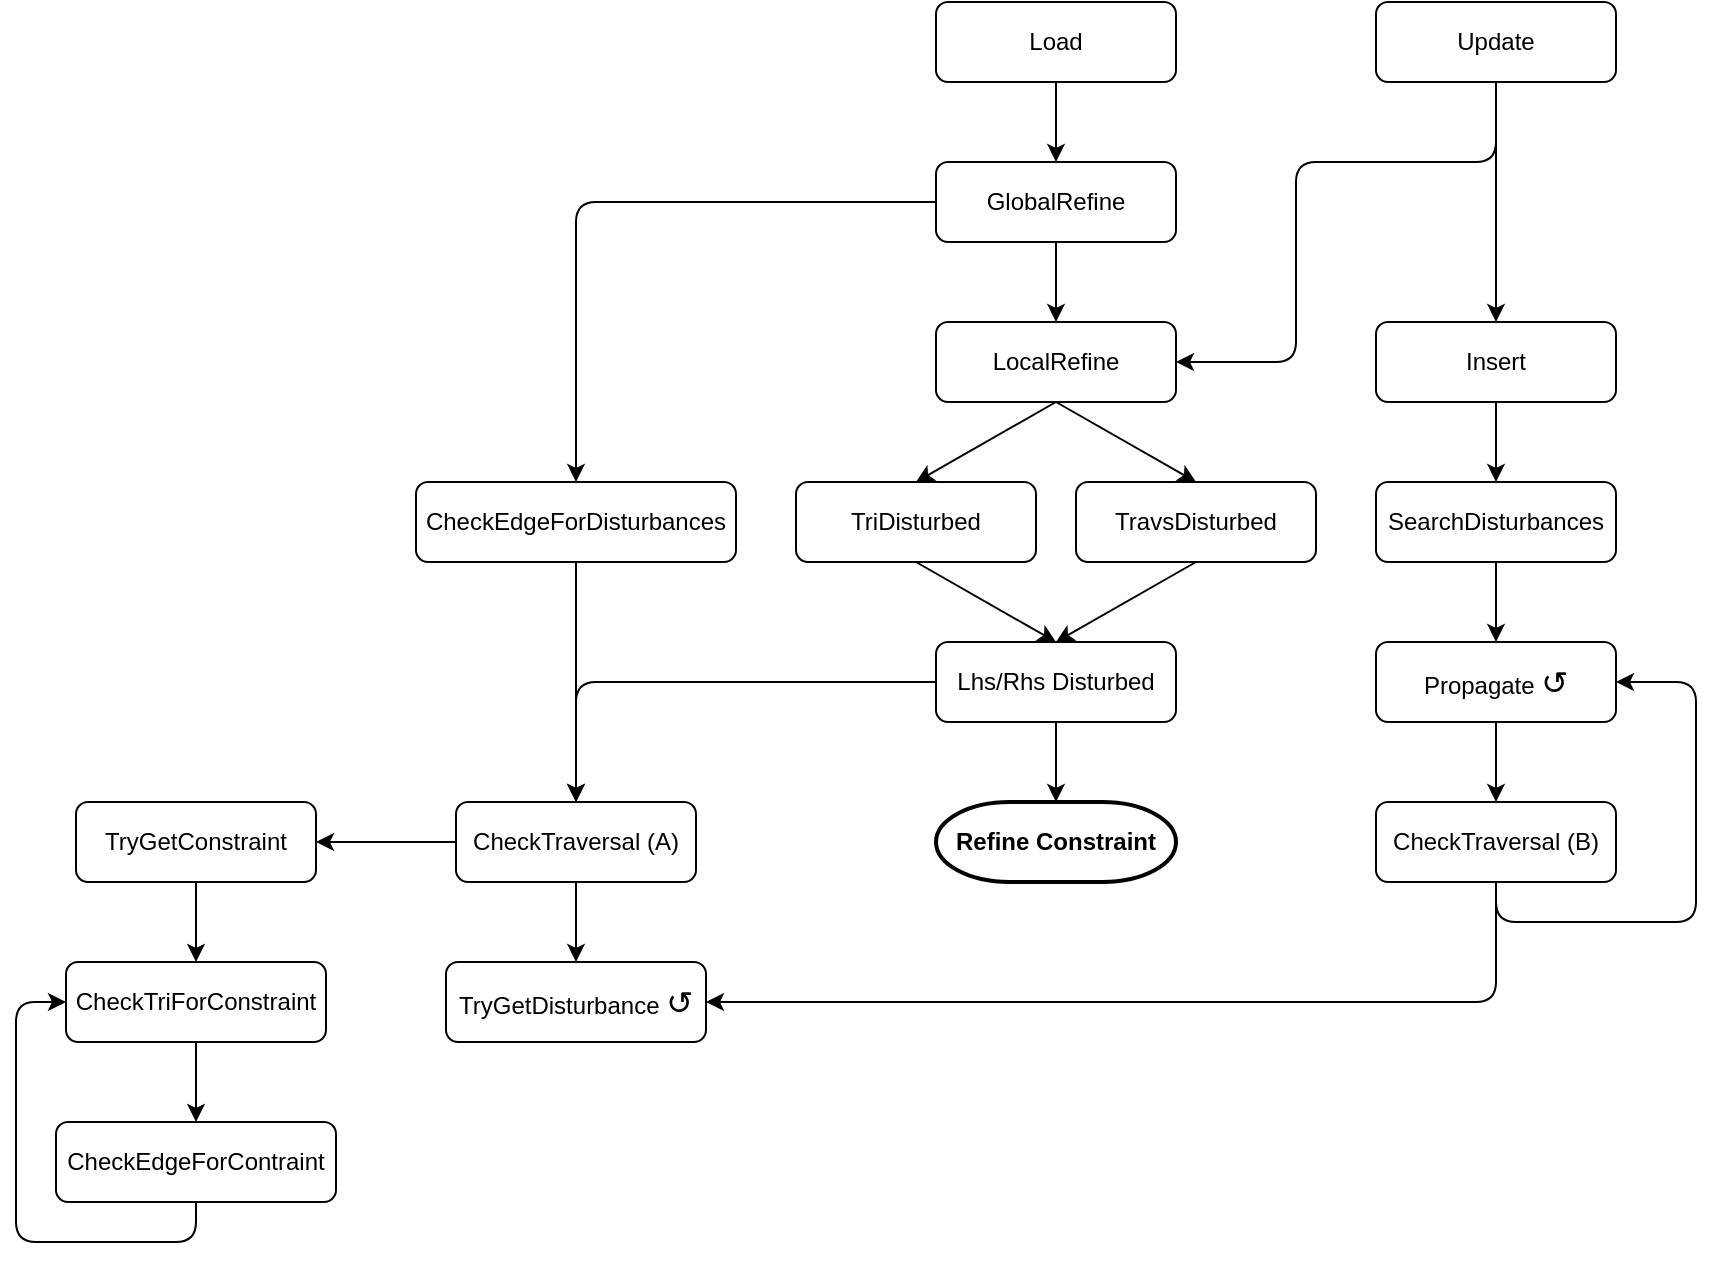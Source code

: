 <mxfile version="13.11.0" type="device"><diagram id="95n2bodu8DEtAMeuXBe6" name="Page-1"><mxGraphModel dx="1422" dy="773" grid="1" gridSize="10" guides="1" tooltips="1" connect="1" arrows="1" fold="1" page="1" pageScale="1" pageWidth="3300" pageHeight="4681" math="0" shadow="0"><root><mxCell id="0"/><mxCell id="1" parent="0"/><mxCell id="nzlm0IgWbBykL8U1U3XR-3" value="GlobalRefine" style="rounded=1;whiteSpace=wrap;html=1;" vertex="1" parent="1"><mxGeometry x="880" y="280" width="120" height="40" as="geometry"/></mxCell><mxCell id="nzlm0IgWbBykL8U1U3XR-4" value="&lt;div&gt;LocalRefine&lt;/div&gt;" style="rounded=1;whiteSpace=wrap;html=1;" vertex="1" parent="1"><mxGeometry x="880" y="360" width="120" height="40" as="geometry"/></mxCell><mxCell id="nzlm0IgWbBykL8U1U3XR-5" value="TriDisturbed" style="rounded=1;whiteSpace=wrap;html=1;" vertex="1" parent="1"><mxGeometry x="810" y="440" width="120" height="40" as="geometry"/></mxCell><mxCell id="nzlm0IgWbBykL8U1U3XR-6" value="Lhs/Rhs Disturbed" style="rounded=1;whiteSpace=wrap;html=1;" vertex="1" parent="1"><mxGeometry x="880" y="520" width="120" height="40" as="geometry"/></mxCell><mxCell id="nzlm0IgWbBykL8U1U3XR-7" value="CheckTraversal (A)" style="rounded=1;whiteSpace=wrap;html=1;" vertex="1" parent="1"><mxGeometry x="640" y="600" width="120" height="40" as="geometry"/></mxCell><mxCell id="nzlm0IgWbBykL8U1U3XR-8" value="CheckEdgeForDisturbances" style="rounded=1;whiteSpace=wrap;html=1;" vertex="1" parent="1"><mxGeometry x="620" y="440" width="160" height="40" as="geometry"/></mxCell><mxCell id="nzlm0IgWbBykL8U1U3XR-9" value="" style="endArrow=classic;html=1;entryX=0.5;entryY=0;entryDx=0;entryDy=0;" edge="1" parent="1" target="nzlm0IgWbBykL8U1U3XR-8"><mxGeometry width="50" height="50" relative="1" as="geometry"><mxPoint x="880" y="300" as="sourcePoint"/><mxPoint x="760" y="470" as="targetPoint"/><Array as="points"><mxPoint x="700" y="300"/></Array></mxGeometry></mxCell><mxCell id="nzlm0IgWbBykL8U1U3XR-10" value="" style="endArrow=classic;html=1;exitX=0.5;exitY=1;exitDx=0;exitDy=0;entryX=0.5;entryY=0;entryDx=0;entryDy=0;" edge="1" parent="1" source="nzlm0IgWbBykL8U1U3XR-8" target="nzlm0IgWbBykL8U1U3XR-7"><mxGeometry width="50" height="50" relative="1" as="geometry"><mxPoint x="330" y="500" as="sourcePoint"/><mxPoint x="380" y="450" as="targetPoint"/><Array as="points"/></mxGeometry></mxCell><mxCell id="nzlm0IgWbBykL8U1U3XR-11" value="" style="endArrow=classic;html=1;exitX=0.5;exitY=1;exitDx=0;exitDy=0;entryX=0.5;entryY=0;entryDx=0;entryDy=0;" edge="1" parent="1" source="nzlm0IgWbBykL8U1U3XR-31" target="nzlm0IgWbBykL8U1U3XR-3"><mxGeometry width="50" height="50" relative="1" as="geometry"><mxPoint x="740" y="560" as="sourcePoint"/><mxPoint x="890" y="630" as="targetPoint"/></mxGeometry></mxCell><mxCell id="nzlm0IgWbBykL8U1U3XR-12" value="" style="endArrow=classic;html=1;exitX=0.5;exitY=1;exitDx=0;exitDy=0;entryX=0.5;entryY=0;entryDx=0;entryDy=0;" edge="1" parent="1" source="nzlm0IgWbBykL8U1U3XR-4" target="nzlm0IgWbBykL8U1U3XR-5"><mxGeometry width="50" height="50" relative="1" as="geometry"><mxPoint x="950" y="310" as="sourcePoint"/><mxPoint x="950" y="370" as="targetPoint"/></mxGeometry></mxCell><mxCell id="nzlm0IgWbBykL8U1U3XR-13" value="" style="endArrow=classic;html=1;exitX=0.5;exitY=1;exitDx=0;exitDy=0;entryX=0.5;entryY=0;entryDx=0;entryDy=0;" edge="1" parent="1" source="nzlm0IgWbBykL8U1U3XR-5" target="nzlm0IgWbBykL8U1U3XR-6"><mxGeometry width="50" height="50" relative="1" as="geometry"><mxPoint x="950" y="410" as="sourcePoint"/><mxPoint x="950" y="450" as="targetPoint"/></mxGeometry></mxCell><mxCell id="nzlm0IgWbBykL8U1U3XR-14" value="" style="endArrow=classic;html=1;exitX=0;exitY=0.5;exitDx=0;exitDy=0;entryX=0.5;entryY=0;entryDx=0;entryDy=0;" edge="1" parent="1" source="nzlm0IgWbBykL8U1U3XR-6" target="nzlm0IgWbBykL8U1U3XR-7"><mxGeometry width="50" height="50" relative="1" as="geometry"><mxPoint x="950" y="490" as="sourcePoint"/><mxPoint x="950" y="530" as="targetPoint"/><Array as="points"><mxPoint x="700" y="540"/></Array></mxGeometry></mxCell><mxCell id="nzlm0IgWbBykL8U1U3XR-15" value="&lt;div&gt;TravsDisturbed&lt;/div&gt;" style="rounded=1;whiteSpace=wrap;html=1;" vertex="1" parent="1"><mxGeometry x="950" y="440" width="120" height="40" as="geometry"/></mxCell><mxCell id="nzlm0IgWbBykL8U1U3XR-16" value="" style="endArrow=classic;html=1;exitX=0.5;exitY=1;exitDx=0;exitDy=0;entryX=0.5;entryY=0;entryDx=0;entryDy=0;" edge="1" parent="1" source="nzlm0IgWbBykL8U1U3XR-4" target="nzlm0IgWbBykL8U1U3XR-15"><mxGeometry width="50" height="50" relative="1" as="geometry"><mxPoint x="950" y="410" as="sourcePoint"/><mxPoint x="900" y="450" as="targetPoint"/></mxGeometry></mxCell><mxCell id="nzlm0IgWbBykL8U1U3XR-17" value="" style="endArrow=classic;html=1;exitX=0.5;exitY=1;exitDx=0;exitDy=0;entryX=0.5;entryY=0;entryDx=0;entryDy=0;" edge="1" parent="1" source="nzlm0IgWbBykL8U1U3XR-15" target="nzlm0IgWbBykL8U1U3XR-6"><mxGeometry width="50" height="50" relative="1" as="geometry"><mxPoint x="950" y="410" as="sourcePoint"/><mxPoint x="1050" y="450" as="targetPoint"/></mxGeometry></mxCell><mxCell id="nzlm0IgWbBykL8U1U3XR-20" value="&lt;b&gt;Refine Constraint&lt;/b&gt;" style="strokeWidth=2;html=1;shape=mxgraph.flowchart.terminator;whiteSpace=wrap;" vertex="1" parent="1"><mxGeometry x="880" y="600" width="120" height="40" as="geometry"/></mxCell><mxCell id="nzlm0IgWbBykL8U1U3XR-21" value="" style="endArrow=classic;html=1;exitX=0.5;exitY=1;exitDx=0;exitDy=0;entryX=0.5;entryY=0;entryDx=0;entryDy=0;entryPerimeter=0;" edge="1" parent="1" source="nzlm0IgWbBykL8U1U3XR-6" target="nzlm0IgWbBykL8U1U3XR-20"><mxGeometry width="50" height="50" relative="1" as="geometry"><mxPoint x="950" y="570" as="sourcePoint"/><mxPoint x="950" y="610" as="targetPoint"/></mxGeometry></mxCell><mxCell id="nzlm0IgWbBykL8U1U3XR-23" value="" style="endArrow=classic;html=1;exitX=0.5;exitY=1;exitDx=0;exitDy=0;entryX=0.5;entryY=0;entryDx=0;entryDy=0;" edge="1" parent="1" source="nzlm0IgWbBykL8U1U3XR-7" target="nzlm0IgWbBykL8U1U3XR-22"><mxGeometry width="50" height="50" relative="1" as="geometry"><mxPoint x="575" y="580" as="sourcePoint"/><mxPoint x="575" y="620" as="targetPoint"/></mxGeometry></mxCell><mxCell id="nzlm0IgWbBykL8U1U3XR-24" value="SearchDisturbances" style="rounded=1;whiteSpace=wrap;html=1;" vertex="1" parent="1"><mxGeometry x="1100" y="440" width="120" height="40" as="geometry"/></mxCell><mxCell id="nzlm0IgWbBykL8U1U3XR-25" value="Propagate &lt;font style=&quot;font-size: 16px&quot;&gt;↺&lt;/font&gt;" style="rounded=1;whiteSpace=wrap;html=1;" vertex="1" parent="1"><mxGeometry x="1100" y="520" width="120" height="40" as="geometry"/></mxCell><mxCell id="nzlm0IgWbBykL8U1U3XR-26" value="&lt;div&gt;CheckTraversal (B)&lt;/div&gt;" style="rounded=1;whiteSpace=wrap;html=1;" vertex="1" parent="1"><mxGeometry x="1100" y="600" width="120" height="40" as="geometry"/></mxCell><mxCell id="nzlm0IgWbBykL8U1U3XR-28" value="" style="endArrow=classic;html=1;exitX=0.5;exitY=1;exitDx=0;exitDy=0;entryX=1;entryY=0.5;entryDx=0;entryDy=0;" edge="1" parent="1" source="nzlm0IgWbBykL8U1U3XR-26" target="nzlm0IgWbBykL8U1U3XR-25"><mxGeometry width="50" height="50" relative="1" as="geometry"><mxPoint x="1230" y="630" as="sourcePoint"/><mxPoint x="1515" y="630" as="targetPoint"/><Array as="points"><mxPoint x="1160" y="660"/><mxPoint x="1260" y="660"/><mxPoint x="1260" y="540"/></Array></mxGeometry></mxCell><mxCell id="nzlm0IgWbBykL8U1U3XR-29" value="" style="endArrow=classic;html=1;exitX=0.5;exitY=1;exitDx=0;exitDy=0;" edge="1" parent="1" source="nzlm0IgWbBykL8U1U3XR-24" target="nzlm0IgWbBykL8U1U3XR-25"><mxGeometry width="50" height="50" relative="1" as="geometry"><mxPoint x="1580" y="330" as="sourcePoint"/><mxPoint x="1510" y="370" as="targetPoint"/></mxGeometry></mxCell><mxCell id="nzlm0IgWbBykL8U1U3XR-30" value="" style="endArrow=classic;html=1;exitX=0.5;exitY=1;exitDx=0;exitDy=0;" edge="1" parent="1" source="nzlm0IgWbBykL8U1U3XR-25" target="nzlm0IgWbBykL8U1U3XR-26"><mxGeometry width="50" height="50" relative="1" as="geometry"><mxPoint x="1170" y="490" as="sourcePoint"/><mxPoint x="1170" y="530" as="targetPoint"/></mxGeometry></mxCell><mxCell id="nzlm0IgWbBykL8U1U3XR-31" value="Load" style="rounded=1;whiteSpace=wrap;html=1;" vertex="1" parent="1"><mxGeometry x="880" y="200" width="120" height="40" as="geometry"/></mxCell><mxCell id="nzlm0IgWbBykL8U1U3XR-32" value="" style="endArrow=classic;html=1;exitX=0.5;exitY=1;exitDx=0;exitDy=0;entryX=0.5;entryY=0;entryDx=0;entryDy=0;" edge="1" parent="1" source="nzlm0IgWbBykL8U1U3XR-3" target="nzlm0IgWbBykL8U1U3XR-4"><mxGeometry width="50" height="50" relative="1" as="geometry"><mxPoint x="950" y="250" as="sourcePoint"/><mxPoint x="950" y="290" as="targetPoint"/></mxGeometry></mxCell><mxCell id="nzlm0IgWbBykL8U1U3XR-33" value="Insert" style="rounded=1;whiteSpace=wrap;html=1;" vertex="1" parent="1"><mxGeometry x="1100" y="360" width="120" height="40" as="geometry"/></mxCell><mxCell id="nzlm0IgWbBykL8U1U3XR-22" value="TryGetDisturbance &lt;font style=&quot;font-size: 16px&quot;&gt;↺&lt;/font&gt;" style="rounded=1;whiteSpace=wrap;html=1;" vertex="1" parent="1"><mxGeometry x="635" y="680" width="130" height="40" as="geometry"/></mxCell><mxCell id="nzlm0IgWbBykL8U1U3XR-35" value="" style="endArrow=classic;html=1;exitX=0.5;exitY=1;exitDx=0;exitDy=0;entryX=1;entryY=0.5;entryDx=0;entryDy=0;" edge="1" parent="1" source="nzlm0IgWbBykL8U1U3XR-26" target="nzlm0IgWbBykL8U1U3XR-22"><mxGeometry width="50" height="50" relative="1" as="geometry"><mxPoint x="1235" y="620" as="sourcePoint"/><mxPoint x="1200" y="616.5" as="targetPoint"/><Array as="points"><mxPoint x="1160" y="700"/></Array></mxGeometry></mxCell><mxCell id="nzlm0IgWbBykL8U1U3XR-36" value="" style="endArrow=classic;html=1;entryX=0.5;entryY=0;entryDx=0;entryDy=0;exitX=0.5;exitY=1;exitDx=0;exitDy=0;" edge="1" parent="1" source="nzlm0IgWbBykL8U1U3XR-33" target="nzlm0IgWbBykL8U1U3XR-24"><mxGeometry width="50" height="50" relative="1" as="geometry"><mxPoint x="1010" y="310" as="sourcePoint"/><mxPoint x="1140" y="370" as="targetPoint"/><Array as="points"/></mxGeometry></mxCell><mxCell id="nzlm0IgWbBykL8U1U3XR-37" value="" style="endArrow=classic;html=1;entryX=1;entryY=0.5;entryDx=0;entryDy=0;exitX=0.5;exitY=1;exitDx=0;exitDy=0;" edge="1" parent="1" source="nzlm0IgWbBykL8U1U3XR-38" target="nzlm0IgWbBykL8U1U3XR-4"><mxGeometry width="50" height="50" relative="1" as="geometry"><mxPoint x="1080" y="250" as="sourcePoint"/><mxPoint x="1170" y="450" as="targetPoint"/><Array as="points"><mxPoint x="1160" y="280"/><mxPoint x="1060" y="280"/><mxPoint x="1060" y="380"/></Array></mxGeometry></mxCell><mxCell id="nzlm0IgWbBykL8U1U3XR-38" value="Update" style="rounded=1;whiteSpace=wrap;html=1;" vertex="1" parent="1"><mxGeometry x="1100" y="200" width="120" height="40" as="geometry"/></mxCell><mxCell id="nzlm0IgWbBykL8U1U3XR-39" value="" style="endArrow=classic;html=1;entryX=0.5;entryY=0;entryDx=0;entryDy=0;" edge="1" parent="1" target="nzlm0IgWbBykL8U1U3XR-33"><mxGeometry width="50" height="50" relative="1" as="geometry"><mxPoint x="1160" y="240" as="sourcePoint"/><mxPoint x="1170" y="450" as="targetPoint"/><Array as="points"/></mxGeometry></mxCell><mxCell id="nzlm0IgWbBykL8U1U3XR-40" value="TryGetConstraint" style="rounded=1;whiteSpace=wrap;html=1;" vertex="1" parent="1"><mxGeometry x="450" y="600" width="120" height="40" as="geometry"/></mxCell><mxCell id="nzlm0IgWbBykL8U1U3XR-41" value="" style="endArrow=classic;html=1;exitX=0;exitY=0.5;exitDx=0;exitDy=0;entryX=1;entryY=0.5;entryDx=0;entryDy=0;" edge="1" parent="1" source="nzlm0IgWbBykL8U1U3XR-7" target="nzlm0IgWbBykL8U1U3XR-40"><mxGeometry width="50" height="50" relative="1" as="geometry"><mxPoint x="950" y="410" as="sourcePoint"/><mxPoint x="880" y="450" as="targetPoint"/></mxGeometry></mxCell><mxCell id="nzlm0IgWbBykL8U1U3XR-42" value="CheckTriForConstraint" style="rounded=1;whiteSpace=wrap;html=1;" vertex="1" parent="1"><mxGeometry x="445" y="680" width="130" height="40" as="geometry"/></mxCell><mxCell id="nzlm0IgWbBykL8U1U3XR-43" value="CheckEdgeForContraint" style="rounded=1;whiteSpace=wrap;html=1;" vertex="1" parent="1"><mxGeometry x="440" y="760" width="140" height="40" as="geometry"/></mxCell><mxCell id="nzlm0IgWbBykL8U1U3XR-44" value="" style="endArrow=classic;html=1;exitX=0.5;exitY=1;exitDx=0;exitDy=0;" edge="1" parent="1" source="nzlm0IgWbBykL8U1U3XR-40" target="nzlm0IgWbBykL8U1U3XR-42"><mxGeometry width="50" height="50" relative="1" as="geometry"><mxPoint x="650" y="630" as="sourcePoint"/><mxPoint x="580" y="630" as="targetPoint"/></mxGeometry></mxCell><mxCell id="nzlm0IgWbBykL8U1U3XR-45" value="" style="endArrow=classic;html=1;exitX=0.5;exitY=1;exitDx=0;exitDy=0;entryX=0.5;entryY=0;entryDx=0;entryDy=0;" edge="1" parent="1" source="nzlm0IgWbBykL8U1U3XR-42" target="nzlm0IgWbBykL8U1U3XR-43"><mxGeometry width="50" height="50" relative="1" as="geometry"><mxPoint x="520" y="650" as="sourcePoint"/><mxPoint x="520" y="690" as="targetPoint"/></mxGeometry></mxCell><mxCell id="nzlm0IgWbBykL8U1U3XR-47" value="" style="endArrow=classic;html=1;exitX=0.5;exitY=1;exitDx=0;exitDy=0;entryX=0;entryY=0.5;entryDx=0;entryDy=0;" edge="1" parent="1" source="nzlm0IgWbBykL8U1U3XR-43" target="nzlm0IgWbBykL8U1U3XR-42"><mxGeometry width="50" height="50" relative="1" as="geometry"><mxPoint x="520" y="730" as="sourcePoint"/><mxPoint x="520" y="770" as="targetPoint"/><Array as="points"><mxPoint x="510" y="820"/><mxPoint x="420" y="820"/><mxPoint x="420" y="700"/></Array></mxGeometry></mxCell></root></mxGraphModel></diagram></mxfile>